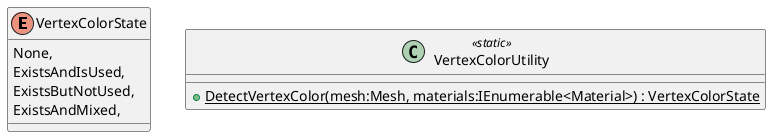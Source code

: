 @startuml
enum VertexColorState {
    None,
    ExistsAndIsUsed,
    ExistsButNotUsed,
    ExistsAndMixed,
}
class VertexColorUtility <<static>> {
    + {static} DetectVertexColor(mesh:Mesh, materials:IEnumerable<Material>) : VertexColorState
}
@enduml
